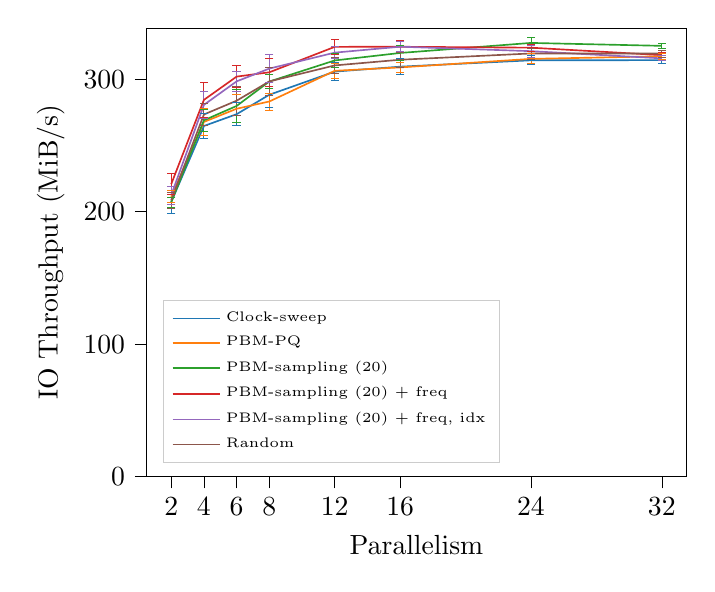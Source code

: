% This file was created with tikzplotlib v0.10.1.
\begin{tikzpicture}

\definecolor{crimson2143940}{RGB}{214,39,40}
\definecolor{darkgray176}{RGB}{176,176,176}
\definecolor{darkorange25512714}{RGB}{255,127,14}
\definecolor{forestgreen4416044}{RGB}{44,160,44}
\definecolor{lightgray204}{RGB}{204,204,204}
\definecolor{mediumpurple148103189}{RGB}{148,103,189}
\definecolor{sienna1408675}{RGB}{140,86,75}
\definecolor{steelblue31119180}{RGB}{31,119,180}

\begin{axis}[
legend cell align={left},
legend style={
  font=\tiny,
  fill opacity=0.8,
  draw opacity=1,
  text opacity=1,
  at={(0.03,0.03)},
  anchor=south west,
  draw=lightgray204
},
tick align=outside,
tick pos=left,
%title={Postgres IO rate vs parallelism - TPCH},
x grid style={darkgray176},
xlabel={Parallelism},
xtick=data,
xmin=0.5, xmax=33.5,
xtick style={color=black},
y grid style={darkgray176},
ylabel={IO Throughput (MiB/s)},
ymin=0, ymax=338.613,
ytick style={color=black}
]
\path [draw=steelblue31119180, line width=0.3px]
(axis cs:2,198.936)
--(axis cs:2,215.737);

\path [draw=steelblue31119180, line width=0.3px]
(axis cs:4,255.55)
--(axis cs:4,273.983);

\path [draw=steelblue31119180, line width=0.3px]
(axis cs:6,265.11)
--(axis cs:6,282.253);

\path [draw=steelblue31119180, line width=0.3px]
(axis cs:8,278.822)
--(axis cs:8,297.907);

\path [draw=steelblue31119180, line width=0.3px]
(axis cs:12,299.146)
--(axis cs:12,312.547);

\path [draw=steelblue31119180, line width=0.3px]
(axis cs:16,303.696)
--(axis cs:16,315.451);

\path [draw=steelblue31119180, line width=0.3px]
(axis cs:24,310.936)
--(axis cs:24,317.82);

\path [draw=steelblue31119180, line width=0.3px]
(axis cs:32,312.203)
--(axis cs:32,316.832);

\addplot [line width=0.3px, steelblue31119180, mark=-, mark size=1.5, mark options={solid}, only marks, forget plot]
table {%
2 198.936
4 255.55
6 265.11
8 278.822
12 299.146
16 303.696
24 310.936
32 312.203
};
\addplot [line width=0.3px, steelblue31119180, mark=-, mark size=1.5, mark options={solid}, only marks, forget plot]
table {%
2 215.737
4 273.983
6 282.253
8 297.907
12 312.547
16 315.451
24 317.82
32 316.832
};
\path [draw=darkorange25512714, line width=0.3px]
(axis cs:2,206.792)
--(axis cs:2,215.746);

\path [draw=darkorange25512714, line width=0.3px]
(axis cs:4,257.695)
--(axis cs:4,277.96);

\path [draw=darkorange25512714, line width=0.3px]
(axis cs:6,267.314)
--(axis cs:6,288.274);

\path [draw=darkorange25512714, line width=0.3px]
(axis cs:8,276.834)
--(axis cs:8,289.71);

\path [draw=darkorange25512714, line width=0.3px]
(axis cs:12,301.002)
--(axis cs:12,311.914);

\path [draw=darkorange25512714, line width=0.3px]
(axis cs:16,305.082)
--(axis cs:16,312.939);

\path [draw=darkorange25512714, line width=0.3px]
(axis cs:24,311.68)
--(axis cs:24,319.25);

\path [draw=darkorange25512714, line width=0.3px]
(axis cs:32,315.379)
--(axis cs:32,319.449);

\addplot [line width=0.3px, darkorange25512714, mark=-, mark size=1.5, mark options={solid}, only marks, forget plot]
table {%
2 206.792
4 257.695
6 267.314
8 276.834
12 301.002
16 305.082
24 311.68
32 315.379
};
\addplot [line width=0.3px, darkorange25512714, mark=-, mark size=1.5, mark options={solid}, only marks, forget plot]
table {%
2 215.746
4 277.96
6 288.274
8 289.71
12 311.914
16 312.939
24 319.25
32 319.449
};
\path [draw=forestgreen4416044, line width=0.3px]
(axis cs:2,203.369)
--(axis cs:2,210.813);

\path [draw=forestgreen4416044, line width=0.3px]
(axis cs:4,260.973)
--(axis cs:4,277.135);

\path [draw=forestgreen4416044, line width=0.3px]
(axis cs:6,267.144)
--(axis cs:6,292.669);

\path [draw=forestgreen4416044, line width=0.3px]
(axis cs:8,293.219)
--(axis cs:8,303.481);

\path [draw=forestgreen4416044, line width=0.3px]
(axis cs:12,308.718)
--(axis cs:12,319.829);

\path [draw=forestgreen4416044, line width=0.3px]
(axis cs:16,314.159)
--(axis cs:16,325.693);

\path [draw=forestgreen4416044, line width=0.3px]
(axis cs:24,323.05)
--(axis cs:24,331.962);

\path [draw=forestgreen4416044, line width=0.3px]
(axis cs:32,323.2)
--(axis cs:32,327.402);

\addplot [line width=0.3px, forestgreen4416044, mark=-, mark size=1.5, mark options={solid}, only marks, forget plot]
table {%
2 203.369
4 260.973
6 267.144
8 293.219
12 308.718
16 314.159
24 323.05
32 323.2
};
\addplot [line width=0.3px, forestgreen4416044, mark=-, mark size=1.5, mark options={solid}, only marks, forget plot]
table {%
2 210.813
4 277.135
6 292.669
8 303.481
12 319.829
16 325.693
24 331.962
32 327.402
};
\path [draw=crimson2143940, line width=0.3px]
(axis cs:2,213.025)
--(axis cs:2,228.597);

\path [draw=crimson2143940, line width=0.3px]
(axis cs:4,271.317)
--(axis cs:4,297.658);

\path [draw=crimson2143940, line width=0.3px]
(axis cs:6,293.911)
--(axis cs:6,310.213);

\path [draw=crimson2143940, line width=0.3px]
(axis cs:8,294.94)
--(axis cs:8,315.712);

\path [draw=crimson2143940, line width=0.3px]
(axis cs:12,318.923)
--(axis cs:12,330.164);

\path [draw=crimson2143940, line width=0.3px]
(axis cs:16,320.069)
--(axis cs:16,329.155);

\path [draw=crimson2143940, line width=0.3px]
(axis cs:24,321.084)
--(axis cs:24,326.745);

\path [draw=crimson2143940, line width=0.3px]
(axis cs:32,316.38)
--(axis cs:32,320.19);

\addplot [line width=0.3px, crimson2143940, mark=-, mark size=1.5, mark options={solid}, only marks, forget plot]
table {%
2 213.025
4 271.317
6 293.911
8 294.94
12 318.923
16 320.069
24 321.084
32 316.38
};
\addplot [line width=0.3px, crimson2143940, mark=-, mark size=1.5, mark options={solid}, only marks, forget plot]
table {%
2 228.597
4 297.658
6 310.213
8 315.712
12 330.164
16 329.155
24 326.745
32 320.19
};
\path [draw=mediumpurple148103189, line width=0.3px]
(axis cs:2,205.607)
--(axis cs:2,219.403);

\path [draw=mediumpurple148103189, line width=0.3px]
(axis cs:4,270.826)
--(axis cs:4,290.609);

\path [draw=mediumpurple148103189, line width=0.3px]
(axis cs:6,291.06)
--(axis cs:6,305.885);

\path [draw=mediumpurple148103189, line width=0.3px]
(axis cs:8,297.573)
--(axis cs:8,318.666);

\path [draw=mediumpurple148103189, line width=0.3px]
(axis cs:12,315.552)
--(axis cs:12,324.805);

\path [draw=mediumpurple148103189, line width=0.3px]
(axis cs:16,320.798)
--(axis cs:16,328.485);

\path [draw=mediumpurple148103189, line width=0.3px]
(axis cs:24,316.869)
--(axis cs:24,325.71);

\path [draw=mediumpurple148103189, line width=0.3px]
(axis cs:32,313.991)
--(axis cs:32,317.713);

\addplot [line width=0.3px, mediumpurple148103189, mark=-, mark size=1.5, mark options={solid}, only marks, forget plot]
table {%
2 205.607
4 270.826
6 291.06
8 297.573
12 315.552
16 320.798
24 316.869
32 313.991
};
\addplot [line width=0.3px, mediumpurple148103189, mark=-, mark size=1.5, mark options={solid}, only marks, forget plot]
table {%
2 219.403
4 290.609
6 305.885
8 318.666
12 324.805
16 328.485
24 325.71
32 317.713
};
\path [draw=sienna1408675, line width=0.3px]
(axis cs:2,202.67)
--(axis cs:2,214.522);

\path [draw=sienna1408675, line width=0.3px]
(axis cs:4,265.29)
--(axis cs:4,281.623);

\path [draw=sienna1408675, line width=0.3px]
(axis cs:6,272.853)
--(axis cs:6,294.897);

\path [draw=sienna1408675, line width=0.3px]
(axis cs:8,287.972)
--(axis cs:8,308.876);

\path [draw=sienna1408675, line width=0.3px]
(axis cs:12,304.165)
--(axis cs:12,316.867);

\path [draw=sienna1408675, line width=0.3px]
(axis cs:16,309.153)
--(axis cs:16,320.471);

\path [draw=sienna1408675, line width=0.3px]
(axis cs:24,315.368)
--(axis cs:24,323.73);

\path [draw=sienna1408675, line width=0.3px]
(axis cs:32,316.835)
--(axis cs:32,322.204);

\addplot [line width=0.3px, sienna1408675, mark=-, mark size=1.5, mark options={solid}, only marks, forget plot]
table {%
2 202.67
4 265.29
6 272.853
8 287.972
12 304.165
16 309.153
24 315.368
32 316.835
};
\addplot [line width=0.3px, sienna1408675, mark=-, mark size=1.5, mark options={solid}, only marks, forget plot]
table {%
2 214.522
4 281.623
6 294.897
8 308.876
12 316.867
16 320.471
24 323.73
32 322.204
};
\addplot [semithick, steelblue31119180]
table {%
2 207.336
4 264.766
6 273.681
8 288.364
12 305.847
16 309.574
24 314.378
32 314.518
};
\addlegendentry{Clock-sweep}
\addplot [semithick, darkorange25512714]
table {%
2 211.269
4 267.827
6 277.794
8 283.272
12 306.458
16 309.01
24 315.465
32 317.414
};
\addlegendentry{PBM-PQ}
\addplot [semithick, forestgreen4416044]
table {%
2 207.091
4 269.054
6 279.906
8 298.35
12 314.273
16 319.926
24 327.506
32 325.301
};
\addlegendentry{PBM-sampling (20)}
\addplot [semithick, crimson2143940]
table {%
2 220.811
4 284.488
6 302.062
8 305.326
12 324.543
16 324.612
24 323.914
32 318.285
};
\addlegendentry{PBM-sampling (20) + freq}
\addplot [semithick, mediumpurple148103189]
table {%
2 212.505
4 280.717
6 298.473
8 308.119
12 320.179
16 324.642
24 321.289
32 315.852
};
\addlegendentry{PBM-sampling (20) + freq, idx}
\addplot [semithick, sienna1408675]
table {%
2 208.596
4 273.456
6 283.875
8 298.424
12 310.516
16 314.812
24 319.549
32 319.519
};
\addlegendentry{Random}
\end{axis}

\end{tikzpicture}
